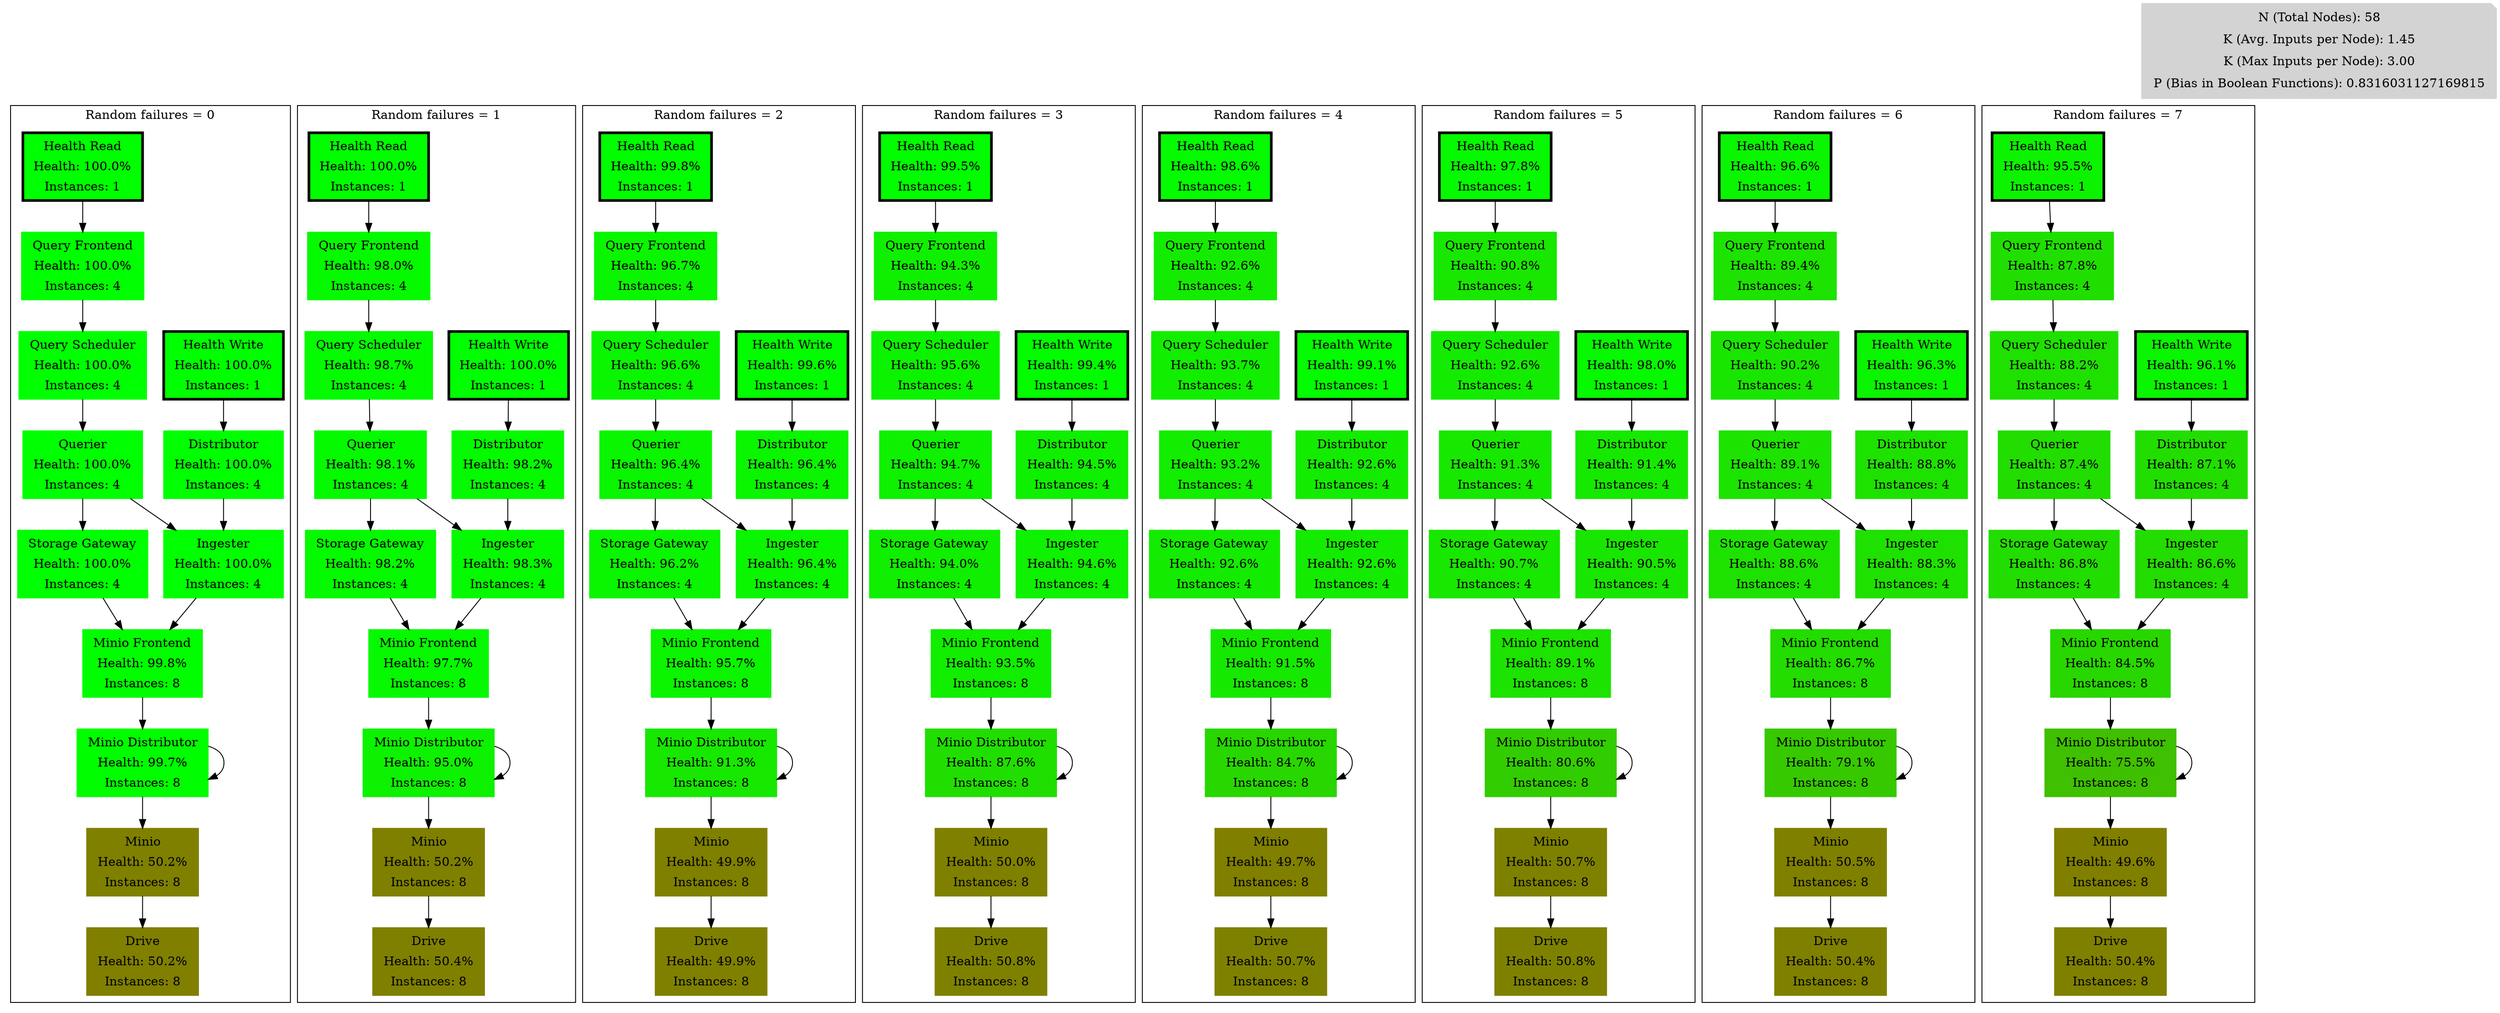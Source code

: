strict digraph "" {
	graph [compound=True];
	node [label="\N"];
	subgraph cluster_1 {
		graph [label="Random failures = 1"];
		invisible_1	[style=invis];
		"1_D"	[color="#05fa00",
			fillcolor="#05fa00",
			label=<<TABLE BORDER="0" CELLBORDER="0" CELLSPACING="0" CELLPADDING="4"><TR><TD>Distributor</TD></TR><TR><TD>Health: 98.2%</TD></TR><TR><TD>Instances: 4</TD></TR></TABLE>>,
			penwidth=1,
			shape=rectangle,
			style=filled];
		"1_I"	[color="#05fa00",
			fillcolor="#05fa00",
			label=<<TABLE BORDER="0" CELLBORDER="0" CELLSPACING="0" CELLPADDING="4"><TR><TD>Ingester</TD></TR><TR><TD>Health: 98.3%</TD></TR><TR><TD>Instances: 4</TD></TR></TABLE>>,
			penwidth=1,
			shape=rectangle,
			style=filled];
		"1_D" -> "1_I";
		"1_MF"	[color="#06f900",
			fillcolor="#06f900",
			label=<<TABLE BORDER="0" CELLBORDER="0" CELLSPACING="0" CELLPADDING="4"><TR><TD>Minio Frontend</TD></TR><TR><TD>Health: 97.7%</TD></TR><TR><TD>Instances: 8</TD></TR></TABLE>>,
			penwidth=1,
			shape=rectangle,
			style=filled];
		"1_I" -> "1_MF";
		"1_HW"	[color=black,
			fillcolor="#00ff00",
			label=<<TABLE BORDER="0" CELLBORDER="0" CELLSPACING="0" CELLPADDING="4"><TR><TD>Health Write</TD></TR><TR><TD>Health: 100.0%</TD></TR><TR><TD>Instances: 1</TD></TR></TABLE>>,
			penwidth=3,
			shape=rectangle,
			style=filled];
		"1_HW" -> "1_D";
		"1_QF"	[color="#05fa00",
			fillcolor="#05fa00",
			label=<<TABLE BORDER="0" CELLBORDER="0" CELLSPACING="0" CELLPADDING="4"><TR><TD>Query Frontend</TD></TR><TR><TD>Health: 98.0%</TD></TR><TR><TD>Instances: 4</TD></TR></TABLE>>,
			penwidth=1,
			shape=rectangle,
			style=filled];
		"1_QS"	[color="#04fb00",
			fillcolor="#04fb00",
			label=<<TABLE BORDER="0" CELLBORDER="0" CELLSPACING="0" CELLPADDING="4"><TR><TD>Query Scheduler</TD></TR><TR><TD>Health: 98.7%</TD></TR><TR><TD>Instances: 4</TD></TR></TABLE>>,
			penwidth=1,
			shape=rectangle,
			style=filled];
		"1_QF" -> "1_QS";
		"1_Q"	[color="#05fa00",
			fillcolor="#05fa00",
			label=<<TABLE BORDER="0" CELLBORDER="0" CELLSPACING="0" CELLPADDING="4"><TR><TD>Querier</TD></TR><TR><TD>Health: 98.1%</TD></TR><TR><TD>Instances: 4</TD></TR></TABLE>>,
			penwidth=1,
			shape=rectangle,
			style=filled];
		"1_QS" -> "1_Q";
		"1_Q" -> "1_I";
		"1_SG"	[color="#05fa00",
			fillcolor="#05fa00",
			label=<<TABLE BORDER="0" CELLBORDER="0" CELLSPACING="0" CELLPADDING="4"><TR><TD>Storage Gateway</TD></TR><TR><TD>Health: 98.2%</TD></TR><TR><TD>Instances: 4</TD></TR></TABLE>>,
			penwidth=1,
			shape=rectangle,
			style=filled];
		"1_Q" -> "1_SG";
		"1_SG" -> "1_MF";
		"1_HR"	[color=black,
			fillcolor="#01fe00",
			label=<<TABLE BORDER="0" CELLBORDER="0" CELLSPACING="0" CELLPADDING="4"><TR><TD>Health Read</TD></TR><TR><TD>Health: 100.0%</TD></TR><TR><TD>Instances: 1</TD></TR></TABLE>>,
			penwidth=3,
			shape=rectangle,
			style=filled];
		"1_HR" -> "1_QF";
		"1_MD"	[color="#0df200",
			fillcolor="#0df200",
			label=<<TABLE BORDER="0" CELLBORDER="0" CELLSPACING="0" CELLPADDING="4"><TR><TD>Minio Distributor</TD></TR><TR><TD>Health: 95.0%</TD></TR><TR><TD>Instances: 8</TD></TR></TABLE>>,
			penwidth=1,
			shape=rectangle,
			style=filled];
		"1_MF" -> "1_MD";
		"1_MD" -> "1_MD";
		"1_MIO"	[color="#7f8000",
			fillcolor="#7f8000",
			label=<<TABLE BORDER="0" CELLBORDER="0" CELLSPACING="0" CELLPADDING="4"><TR><TD>Minio</TD></TR><TR><TD>Health: 50.2%</TD></TR><TR><TD>Instances: 8</TD></TR></TABLE>>,
			penwidth=1,
			shape=rectangle,
			style=filled];
		"1_MD" -> "1_MIO";
		"1_DRV"	[color="#7f8000",
			fillcolor="#7f8000",
			label=<<TABLE BORDER="0" CELLBORDER="0" CELLSPACING="0" CELLPADDING="4"><TR><TD>Drive</TD></TR><TR><TD>Health: 50.4%</TD></TR><TR><TD>Instances: 8</TD></TR></TABLE>>,
			penwidth=1,
			shape=rectangle,
			style=filled];
		"1_MIO" -> "1_DRV";
	}
	subgraph cluster_3 {
		graph [label="Random failures = 3"];
		invisible_3	[style=invis];
		"3_D"	[color="#0ff000",
			fillcolor="#0ff000",
			label=<<TABLE BORDER="0" CELLBORDER="0" CELLSPACING="0" CELLPADDING="4"><TR><TD>Distributor</TD></TR><TR><TD>Health: 94.5%</TD></TR><TR><TD>Instances: 4</TD></TR></TABLE>>,
			penwidth=1,
			shape=rectangle,
			style=filled];
		"3_I"	[color="#0ef100",
			fillcolor="#0ef100",
			label=<<TABLE BORDER="0" CELLBORDER="0" CELLSPACING="0" CELLPADDING="4"><TR><TD>Ingester</TD></TR><TR><TD>Health: 94.6%</TD></TR><TR><TD>Instances: 4</TD></TR></TABLE>>,
			penwidth=1,
			shape=rectangle,
			style=filled];
		"3_D" -> "3_I";
		"3_MF"	[color="#11ee00",
			fillcolor="#11ee00",
			label=<<TABLE BORDER="0" CELLBORDER="0" CELLSPACING="0" CELLPADDING="4"><TR><TD>Minio Frontend</TD></TR><TR><TD>Health: 93.5%</TD></TR><TR><TD>Instances: 8</TD></TR></TABLE>>,
			penwidth=1,
			shape=rectangle,
			style=filled];
		"3_I" -> "3_MF";
		"3_HW"	[color=black,
			fillcolor="#02fd00",
			label=<<TABLE BORDER="0" CELLBORDER="0" CELLSPACING="0" CELLPADDING="4"><TR><TD>Health Write</TD></TR><TR><TD>Health: 99.4%</TD></TR><TR><TD>Instances: 1</TD></TR></TABLE>>,
			penwidth=3,
			shape=rectangle,
			style=filled];
		"3_HW" -> "3_D";
		"3_QF"	[color="#0ff000",
			fillcolor="#0ff000",
			label=<<TABLE BORDER="0" CELLBORDER="0" CELLSPACING="0" CELLPADDING="4"><TR><TD>Query Frontend</TD></TR><TR><TD>Health: 94.3%</TD></TR><TR><TD>Instances: 4</TD></TR></TABLE>>,
			penwidth=1,
			shape=rectangle,
			style=filled];
		"3_QS"	[color="#0cf300",
			fillcolor="#0cf300",
			label=<<TABLE BORDER="0" CELLBORDER="0" CELLSPACING="0" CELLPADDING="4"><TR><TD>Query Scheduler</TD></TR><TR><TD>Health: 95.6%</TD></TR><TR><TD>Instances: 4</TD></TR></TABLE>>,
			penwidth=1,
			shape=rectangle,
			style=filled];
		"3_QF" -> "3_QS";
		"3_Q"	[color="#0ef100",
			fillcolor="#0ef100",
			label=<<TABLE BORDER="0" CELLBORDER="0" CELLSPACING="0" CELLPADDING="4"><TR><TD>Querier</TD></TR><TR><TD>Health: 94.7%</TD></TR><TR><TD>Instances: 4</TD></TR></TABLE>>,
			penwidth=1,
			shape=rectangle,
			style=filled];
		"3_QS" -> "3_Q";
		"3_Q" -> "3_I";
		"3_SG"	[color="#10ef00",
			fillcolor="#10ef00",
			label=<<TABLE BORDER="0" CELLBORDER="0" CELLSPACING="0" CELLPADDING="4"><TR><TD>Storage Gateway</TD></TR><TR><TD>Health: 94.0%</TD></TR><TR><TD>Instances: 4</TD></TR></TABLE>>,
			penwidth=1,
			shape=rectangle,
			style=filled];
		"3_Q" -> "3_SG";
		"3_SG" -> "3_MF";
		"3_HR"	[color=black,
			fillcolor="#02fd00",
			label=<<TABLE BORDER="0" CELLBORDER="0" CELLSPACING="0" CELLPADDING="4"><TR><TD>Health Read</TD></TR><TR><TD>Health: 99.5%</TD></TR><TR><TD>Instances: 1</TD></TR></TABLE>>,
			penwidth=3,
			shape=rectangle,
			style=filled];
		"3_HR" -> "3_QF";
		"3_MD"	[color="#20df00",
			fillcolor="#20df00",
			label=<<TABLE BORDER="0" CELLBORDER="0" CELLSPACING="0" CELLPADDING="4"><TR><TD>Minio Distributor</TD></TR><TR><TD>Health: 87.6%</TD></TR><TR><TD>Instances: 8</TD></TR></TABLE>>,
			penwidth=1,
			shape=rectangle,
			style=filled];
		"3_MF" -> "3_MD";
		"3_MD" -> "3_MD";
		"3_MIO"	[color="#7f8000",
			fillcolor="#7f8000",
			label=<<TABLE BORDER="0" CELLBORDER="0" CELLSPACING="0" CELLPADDING="4"><TR><TD>Minio</TD></TR><TR><TD>Health: 50.0%</TD></TR><TR><TD>Instances: 8</TD></TR></TABLE>>,
			penwidth=1,
			shape=rectangle,
			style=filled];
		"3_MD" -> "3_MIO";
		"3_DRV"	[color="#7e8100",
			fillcolor="#7e8100",
			label=<<TABLE BORDER="0" CELLBORDER="0" CELLSPACING="0" CELLPADDING="4"><TR><TD>Drive</TD></TR><TR><TD>Health: 50.8%</TD></TR><TR><TD>Instances: 8</TD></TR></TABLE>>,
			penwidth=1,
			shape=rectangle,
			style=filled];
		"3_MIO" -> "3_DRV";
	}
	subgraph cluster_2 {
		graph [label="Random failures = 2"];
		invisible_2	[style=invis];
		"2_D"	[color="#0af500",
			fillcolor="#0af500",
			label=<<TABLE BORDER="0" CELLBORDER="0" CELLSPACING="0" CELLPADDING="4"><TR><TD>Distributor</TD></TR><TR><TD>Health: 96.4%</TD></TR><TR><TD>Instances: 4</TD></TR></TABLE>>,
			penwidth=1,
			shape=rectangle,
			style=filled];
		"2_I"	[color="#0af500",
			fillcolor="#0af500",
			label=<<TABLE BORDER="0" CELLBORDER="0" CELLSPACING="0" CELLPADDING="4"><TR><TD>Ingester</TD></TR><TR><TD>Health: 96.4%</TD></TR><TR><TD>Instances: 4</TD></TR></TABLE>>,
			penwidth=1,
			shape=rectangle,
			style=filled];
		"2_D" -> "2_I";
		"2_MF"	[color="#0bf400",
			fillcolor="#0bf400",
			label=<<TABLE BORDER="0" CELLBORDER="0" CELLSPACING="0" CELLPADDING="4"><TR><TD>Minio Frontend</TD></TR><TR><TD>Health: 95.7%</TD></TR><TR><TD>Instances: 8</TD></TR></TABLE>>,
			penwidth=1,
			shape=rectangle,
			style=filled];
		"2_I" -> "2_MF";
		"2_HW"	[color=black,
			fillcolor="#02fd00",
			label=<<TABLE BORDER="0" CELLBORDER="0" CELLSPACING="0" CELLPADDING="4"><TR><TD>Health Write</TD></TR><TR><TD>Health: 99.6%</TD></TR><TR><TD>Instances: 1</TD></TR></TABLE>>,
			penwidth=3,
			shape=rectangle,
			style=filled];
		"2_HW" -> "2_D";
		"2_QF"	[color="#09f600",
			fillcolor="#09f600",
			label=<<TABLE BORDER="0" CELLBORDER="0" CELLSPACING="0" CELLPADDING="4"><TR><TD>Query Frontend</TD></TR><TR><TD>Health: 96.7%</TD></TR><TR><TD>Instances: 4</TD></TR></TABLE>>,
			penwidth=1,
			shape=rectangle,
			style=filled];
		"2_QS"	[color="#09f600",
			fillcolor="#09f600",
			label=<<TABLE BORDER="0" CELLBORDER="0" CELLSPACING="0" CELLPADDING="4"><TR><TD>Query Scheduler</TD></TR><TR><TD>Health: 96.6%</TD></TR><TR><TD>Instances: 4</TD></TR></TABLE>>,
			penwidth=1,
			shape=rectangle,
			style=filled];
		"2_QF" -> "2_QS";
		"2_Q"	[color="#0af500",
			fillcolor="#0af500",
			label=<<TABLE BORDER="0" CELLBORDER="0" CELLSPACING="0" CELLPADDING="4"><TR><TD>Querier</TD></TR><TR><TD>Health: 96.4%</TD></TR><TR><TD>Instances: 4</TD></TR></TABLE>>,
			penwidth=1,
			shape=rectangle,
			style=filled];
		"2_QS" -> "2_Q";
		"2_Q" -> "2_I";
		"2_SG"	[color="#0af500",
			fillcolor="#0af500",
			label=<<TABLE BORDER="0" CELLBORDER="0" CELLSPACING="0" CELLPADDING="4"><TR><TD>Storage Gateway</TD></TR><TR><TD>Health: 96.2%</TD></TR><TR><TD>Instances: 4</TD></TR></TABLE>>,
			penwidth=1,
			shape=rectangle,
			style=filled];
		"2_Q" -> "2_SG";
		"2_SG" -> "2_MF";
		"2_HR"	[color=black,
			fillcolor="#01fe00",
			label=<<TABLE BORDER="0" CELLBORDER="0" CELLSPACING="0" CELLPADDING="4"><TR><TD>Health Read</TD></TR><TR><TD>Health: 99.8%</TD></TR><TR><TD>Instances: 1</TD></TR></TABLE>>,
			penwidth=3,
			shape=rectangle,
			style=filled];
		"2_HR" -> "2_QF";
		"2_MD"	[color="#17e800",
			fillcolor="#17e800",
			label=<<TABLE BORDER="0" CELLBORDER="0" CELLSPACING="0" CELLPADDING="4"><TR><TD>Minio Distributor</TD></TR><TR><TD>Health: 91.3%</TD></TR><TR><TD>Instances: 8</TD></TR></TABLE>>,
			penwidth=1,
			shape=rectangle,
			style=filled];
		"2_MF" -> "2_MD";
		"2_MD" -> "2_MD";
		"2_MIO"	[color="#7f8000",
			fillcolor="#7f8000",
			label=<<TABLE BORDER="0" CELLBORDER="0" CELLSPACING="0" CELLPADDING="4"><TR><TD>Minio</TD></TR><TR><TD>Health: 49.9%</TD></TR><TR><TD>Instances: 8</TD></TR></TABLE>>,
			penwidth=1,
			shape=rectangle,
			style=filled];
		"2_MD" -> "2_MIO";
		"2_DRV"	[color="#7f8000",
			fillcolor="#7f8000",
			label=<<TABLE BORDER="0" CELLBORDER="0" CELLSPACING="0" CELLPADDING="4"><TR><TD>Drive</TD></TR><TR><TD>Health: 49.9%</TD></TR><TR><TD>Instances: 8</TD></TR></TABLE>>,
			penwidth=1,
			shape=rectangle,
			style=filled];
		"2_MIO" -> "2_DRV";
	}
	subgraph cluster_7 {
		graph [label="Random failures = 7"];
		invisible_7	[style=invis];
		"7_D"	[color="#21de00",
			fillcolor="#21de00",
			label=<<TABLE BORDER="0" CELLBORDER="0" CELLSPACING="0" CELLPADDING="4"><TR><TD>Distributor</TD></TR><TR><TD>Health: 87.1%</TD></TR><TR><TD>Instances: 4</TD></TR></TABLE>>,
			penwidth=1,
			shape=rectangle,
			style=filled];
		"7_I"	[color="#23dc00",
			fillcolor="#23dc00",
			label=<<TABLE BORDER="0" CELLBORDER="0" CELLSPACING="0" CELLPADDING="4"><TR><TD>Ingester</TD></TR><TR><TD>Health: 86.6%</TD></TR><TR><TD>Instances: 4</TD></TR></TABLE>>,
			penwidth=1,
			shape=rectangle,
			style=filled];
		"7_D" -> "7_I";
		"7_MF"	[color="#28d700",
			fillcolor="#28d700",
			label=<<TABLE BORDER="0" CELLBORDER="0" CELLSPACING="0" CELLPADDING="4"><TR><TD>Minio Frontend</TD></TR><TR><TD>Health: 84.5%</TD></TR><TR><TD>Instances: 8</TD></TR></TABLE>>,
			penwidth=1,
			shape=rectangle,
			style=filled];
		"7_I" -> "7_MF";
		"7_HW"	[color=black,
			fillcolor="#0af500",
			label=<<TABLE BORDER="0" CELLBORDER="0" CELLSPACING="0" CELLPADDING="4"><TR><TD>Health Write</TD></TR><TR><TD>Health: 96.1%</TD></TR><TR><TD>Instances: 1</TD></TR></TABLE>>,
			penwidth=3,
			shape=rectangle,
			style=filled];
		"7_HW" -> "7_D";
		"7_QF"	[color="#20df00",
			fillcolor="#20df00",
			label=<<TABLE BORDER="0" CELLBORDER="0" CELLSPACING="0" CELLPADDING="4"><TR><TD>Query Frontend</TD></TR><TR><TD>Health: 87.8%</TD></TR><TR><TD>Instances: 4</TD></TR></TABLE>>,
			penwidth=1,
			shape=rectangle,
			style=filled];
		"7_QS"	[color="#1ee100",
			fillcolor="#1ee100",
			label=<<TABLE BORDER="0" CELLBORDER="0" CELLSPACING="0" CELLPADDING="4"><TR><TD>Query Scheduler</TD></TR><TR><TD>Health: 88.2%</TD></TR><TR><TD>Instances: 4</TD></TR></TABLE>>,
			penwidth=1,
			shape=rectangle,
			style=filled];
		"7_QF" -> "7_QS";
		"7_Q"	[color="#21de00",
			fillcolor="#21de00",
			label=<<TABLE BORDER="0" CELLBORDER="0" CELLSPACING="0" CELLPADDING="4"><TR><TD>Querier</TD></TR><TR><TD>Health: 87.4%</TD></TR><TR><TD>Instances: 4</TD></TR></TABLE>>,
			penwidth=1,
			shape=rectangle,
			style=filled];
		"7_QS" -> "7_Q";
		"7_Q" -> "7_I";
		"7_SG"	[color="#22dd00",
			fillcolor="#22dd00",
			label=<<TABLE BORDER="0" CELLBORDER="0" CELLSPACING="0" CELLPADDING="4"><TR><TD>Storage Gateway</TD></TR><TR><TD>Health: 86.8%</TD></TR><TR><TD>Instances: 4</TD></TR></TABLE>>,
			penwidth=1,
			shape=rectangle,
			style=filled];
		"7_Q" -> "7_SG";
		"7_SG" -> "7_MF";
		"7_HR"	[color=black,
			fillcolor="#0cf300",
			label=<<TABLE BORDER="0" CELLBORDER="0" CELLSPACING="0" CELLPADDING="4"><TR><TD>Health Read</TD></TR><TR><TD>Health: 95.5%</TD></TR><TR><TD>Instances: 1</TD></TR></TABLE>>,
			penwidth=3,
			shape=rectangle,
			style=filled];
		"7_HR" -> "7_QF";
		"7_MD"	[color="#3fc000",
			fillcolor="#3fc000",
			label=<<TABLE BORDER="0" CELLBORDER="0" CELLSPACING="0" CELLPADDING="4"><TR><TD>Minio Distributor</TD></TR><TR><TD>Health: 75.5%</TD></TR><TR><TD>Instances: 8</TD></TR></TABLE>>,
			penwidth=1,
			shape=rectangle,
			style=filled];
		"7_MF" -> "7_MD";
		"7_MD" -> "7_MD";
		"7_MIO"	[color="#807f00",
			fillcolor="#807f00",
			label=<<TABLE BORDER="0" CELLBORDER="0" CELLSPACING="0" CELLPADDING="4"><TR><TD>Minio</TD></TR><TR><TD>Health: 49.6%</TD></TR><TR><TD>Instances: 8</TD></TR></TABLE>>,
			penwidth=1,
			shape=rectangle,
			style=filled];
		"7_MD" -> "7_MIO";
		"7_DRV"	[color="#7f8000",
			fillcolor="#7f8000",
			label=<<TABLE BORDER="0" CELLBORDER="0" CELLSPACING="0" CELLPADDING="4"><TR><TD>Drive</TD></TR><TR><TD>Health: 50.4%</TD></TR><TR><TD>Instances: 8</TD></TR></TABLE>>,
			penwidth=1,
			shape=rectangle,
			style=filled];
		"7_MIO" -> "7_DRV";
	}
	subgraph cluster_4 {
		graph [label="Random failures = 4"];
		invisible_4	[style=invis];
		"4_D"	[color="#13ec00",
			fillcolor="#13ec00",
			label=<<TABLE BORDER="0" CELLBORDER="0" CELLSPACING="0" CELLPADDING="4"><TR><TD>Distributor</TD></TR><TR><TD>Health: 92.6%</TD></TR><TR><TD>Instances: 4</TD></TR></TABLE>>,
			penwidth=1,
			shape=rectangle,
			style=filled];
		"4_I"	[color="#13ec00",
			fillcolor="#13ec00",
			label=<<TABLE BORDER="0" CELLBORDER="0" CELLSPACING="0" CELLPADDING="4"><TR><TD>Ingester</TD></TR><TR><TD>Health: 92.6%</TD></TR><TR><TD>Instances: 4</TD></TR></TABLE>>,
			penwidth=1,
			shape=rectangle,
			style=filled];
		"4_D" -> "4_I";
		"4_MF"	[color="#16e900",
			fillcolor="#16e900",
			label=<<TABLE BORDER="0" CELLBORDER="0" CELLSPACING="0" CELLPADDING="4"><TR><TD>Minio Frontend</TD></TR><TR><TD>Health: 91.5%</TD></TR><TR><TD>Instances: 8</TD></TR></TABLE>>,
			penwidth=1,
			shape=rectangle,
			style=filled];
		"4_I" -> "4_MF";
		"4_HW"	[color=black,
			fillcolor="#03fc00",
			label=<<TABLE BORDER="0" CELLBORDER="0" CELLSPACING="0" CELLPADDING="4"><TR><TD>Health Write</TD></TR><TR><TD>Health: 99.1%</TD></TR><TR><TD>Instances: 1</TD></TR></TABLE>>,
			penwidth=3,
			shape=rectangle,
			style=filled];
		"4_HW" -> "4_D";
		"4_QF"	[color="#13ec00",
			fillcolor="#13ec00",
			label=<<TABLE BORDER="0" CELLBORDER="0" CELLSPACING="0" CELLPADDING="4"><TR><TD>Query Frontend</TD></TR><TR><TD>Health: 92.6%</TD></TR><TR><TD>Instances: 4</TD></TR></TABLE>>,
			penwidth=1,
			shape=rectangle,
			style=filled];
		"4_QS"	[color="#11ee00",
			fillcolor="#11ee00",
			label=<<TABLE BORDER="0" CELLBORDER="0" CELLSPACING="0" CELLPADDING="4"><TR><TD>Query Scheduler</TD></TR><TR><TD>Health: 93.7%</TD></TR><TR><TD>Instances: 4</TD></TR></TABLE>>,
			penwidth=1,
			shape=rectangle,
			style=filled];
		"4_QF" -> "4_QS";
		"4_Q"	[color="#12ed00",
			fillcolor="#12ed00",
			label=<<TABLE BORDER="0" CELLBORDER="0" CELLSPACING="0" CELLPADDING="4"><TR><TD>Querier</TD></TR><TR><TD>Health: 93.2%</TD></TR><TR><TD>Instances: 4</TD></TR></TABLE>>,
			penwidth=1,
			shape=rectangle,
			style=filled];
		"4_QS" -> "4_Q";
		"4_Q" -> "4_I";
		"4_SG"	[color="#13ec00",
			fillcolor="#13ec00",
			label=<<TABLE BORDER="0" CELLBORDER="0" CELLSPACING="0" CELLPADDING="4"><TR><TD>Storage Gateway</TD></TR><TR><TD>Health: 92.6%</TD></TR><TR><TD>Instances: 4</TD></TR></TABLE>>,
			penwidth=1,
			shape=rectangle,
			style=filled];
		"4_Q" -> "4_SG";
		"4_SG" -> "4_MF";
		"4_HR"	[color=black,
			fillcolor="#04fb00",
			label=<<TABLE BORDER="0" CELLBORDER="0" CELLSPACING="0" CELLPADDING="4"><TR><TD>Health Read</TD></TR><TR><TD>Health: 98.6%</TD></TR><TR><TD>Instances: 1</TD></TR></TABLE>>,
			penwidth=3,
			shape=rectangle,
			style=filled];
		"4_HR" -> "4_QF";
		"4_MD"	[color="#28d700",
			fillcolor="#28d700",
			label=<<TABLE BORDER="0" CELLBORDER="0" CELLSPACING="0" CELLPADDING="4"><TR><TD>Minio Distributor</TD></TR><TR><TD>Health: 84.7%</TD></TR><TR><TD>Instances: 8</TD></TR></TABLE>>,
			penwidth=1,
			shape=rectangle,
			style=filled];
		"4_MF" -> "4_MD";
		"4_MD" -> "4_MD";
		"4_MIO"	[color="#807f00",
			fillcolor="#807f00",
			label=<<TABLE BORDER="0" CELLBORDER="0" CELLSPACING="0" CELLPADDING="4"><TR><TD>Minio</TD></TR><TR><TD>Health: 49.7%</TD></TR><TR><TD>Instances: 8</TD></TR></TABLE>>,
			penwidth=1,
			shape=rectangle,
			style=filled];
		"4_MD" -> "4_MIO";
		"4_DRV"	[color="#7e8100",
			fillcolor="#7e8100",
			label=<<TABLE BORDER="0" CELLBORDER="0" CELLSPACING="0" CELLPADDING="4"><TR><TD>Drive</TD></TR><TR><TD>Health: 50.7%</TD></TR><TR><TD>Instances: 8</TD></TR></TABLE>>,
			penwidth=1,
			shape=rectangle,
			style=filled];
		"4_MIO" -> "4_DRV";
	}
	subgraph cluster_0 {
		graph [label="Random failures = 0"];
		invisible_0	[style=invis];
		"0_D"	[color="#00ff00",
			fillcolor="#00ff00",
			label=<<TABLE BORDER="0" CELLBORDER="0" CELLSPACING="0" CELLPADDING="4"><TR><TD>Distributor</TD></TR><TR><TD>Health: 100.0%</TD></TR><TR><TD>Instances: 4</TD></TR></TABLE>>,
			penwidth=1,
			shape=rectangle,
			style=filled];
		"0_I"	[color="#00ff00",
			fillcolor="#00ff00",
			label=<<TABLE BORDER="0" CELLBORDER="0" CELLSPACING="0" CELLPADDING="4"><TR><TD>Ingester</TD></TR><TR><TD>Health: 100.0%</TD></TR><TR><TD>Instances: 4</TD></TR></TABLE>>,
			penwidth=1,
			shape=rectangle,
			style=filled];
		"0_D" -> "0_I";
		"0_MF"	[color="#01fe00",
			fillcolor="#01fe00",
			label=<<TABLE BORDER="0" CELLBORDER="0" CELLSPACING="0" CELLPADDING="4"><TR><TD>Minio Frontend</TD></TR><TR><TD>Health: 99.8%</TD></TR><TR><TD>Instances: 8</TD></TR></TABLE>>,
			penwidth=1,
			shape=rectangle,
			style=filled];
		"0_I" -> "0_MF";
		"0_HW"	[color=black,
			fillcolor="#00ff00",
			label=<<TABLE BORDER="0" CELLBORDER="0" CELLSPACING="0" CELLPADDING="4"><TR><TD>Health Write</TD></TR><TR><TD>Health: 100.0%</TD></TR><TR><TD>Instances: 1</TD></TR></TABLE>>,
			penwidth=3,
			shape=rectangle,
			style=filled];
		"0_HW" -> "0_D";
		"0_QF"	[color="#00ff00",
			fillcolor="#00ff00",
			label=<<TABLE BORDER="0" CELLBORDER="0" CELLSPACING="0" CELLPADDING="4"><TR><TD>Query Frontend</TD></TR><TR><TD>Health: 100.0%</TD></TR><TR><TD>Instances: 4</TD></TR></TABLE>>,
			penwidth=1,
			shape=rectangle,
			style=filled];
		"0_QS"	[color="#00ff00",
			fillcolor="#00ff00",
			label=<<TABLE BORDER="0" CELLBORDER="0" CELLSPACING="0" CELLPADDING="4"><TR><TD>Query Scheduler</TD></TR><TR><TD>Health: 100.0%</TD></TR><TR><TD>Instances: 4</TD></TR></TABLE>>,
			penwidth=1,
			shape=rectangle,
			style=filled];
		"0_QF" -> "0_QS";
		"0_Q"	[color="#00ff00",
			fillcolor="#00ff00",
			label=<<TABLE BORDER="0" CELLBORDER="0" CELLSPACING="0" CELLPADDING="4"><TR><TD>Querier</TD></TR><TR><TD>Health: 100.0%</TD></TR><TR><TD>Instances: 4</TD></TR></TABLE>>,
			penwidth=1,
			shape=rectangle,
			style=filled];
		"0_QS" -> "0_Q";
		"0_Q" -> "0_I";
		"0_SG"	[color="#00ff00",
			fillcolor="#00ff00",
			label=<<TABLE BORDER="0" CELLBORDER="0" CELLSPACING="0" CELLPADDING="4"><TR><TD>Storage Gateway</TD></TR><TR><TD>Health: 100.0%</TD></TR><TR><TD>Instances: 4</TD></TR></TABLE>>,
			penwidth=1,
			shape=rectangle,
			style=filled];
		"0_Q" -> "0_SG";
		"0_SG" -> "0_MF";
		"0_HR"	[color=black,
			fillcolor="#00ff00",
			label=<<TABLE BORDER="0" CELLBORDER="0" CELLSPACING="0" CELLPADDING="4"><TR><TD>Health Read</TD></TR><TR><TD>Health: 100.0%</TD></TR><TR><TD>Instances: 1</TD></TR></TABLE>>,
			penwidth=3,
			shape=rectangle,
			style=filled];
		"0_HR" -> "0_QF";
		"0_MD"	[color="#01fe00",
			fillcolor="#01fe00",
			label=<<TABLE BORDER="0" CELLBORDER="0" CELLSPACING="0" CELLPADDING="4"><TR><TD>Minio Distributor</TD></TR><TR><TD>Health: 99.7%</TD></TR><TR><TD>Instances: 8</TD></TR></TABLE>>,
			penwidth=1,
			shape=rectangle,
			style=filled];
		"0_MF" -> "0_MD";
		"0_MD" -> "0_MD";
		"0_MIO"	[color="#7f8000",
			fillcolor="#7f8000",
			label=<<TABLE BORDER="0" CELLBORDER="0" CELLSPACING="0" CELLPADDING="4"><TR><TD>Minio</TD></TR><TR><TD>Health: 50.2%</TD></TR><TR><TD>Instances: 8</TD></TR></TABLE>>,
			penwidth=1,
			shape=rectangle,
			style=filled];
		"0_MD" -> "0_MIO";
		"0_DRV"	[color="#807f00",
			fillcolor="#807f00",
			label=<<TABLE BORDER="0" CELLBORDER="0" CELLSPACING="0" CELLPADDING="4"><TR><TD>Drive</TD></TR><TR><TD>Health: 50.2%</TD></TR><TR><TD>Instances: 8</TD></TR></TABLE>>,
			penwidth=1,
			shape=rectangle,
			style=filled];
		"0_MIO" -> "0_DRV";
	}
	subgraph cluster_5 {
		graph [label="Random failures = 5"];
		invisible_5	[style=invis];
		"5_D"	[color="#16e900",
			fillcolor="#16e900",
			label=<<TABLE BORDER="0" CELLBORDER="0" CELLSPACING="0" CELLPADDING="4"><TR><TD>Distributor</TD></TR><TR><TD>Health: 91.4%</TD></TR><TR><TD>Instances: 4</TD></TR></TABLE>>,
			penwidth=1,
			shape=rectangle,
			style=filled];
		"5_I"	[color="#19e600",
			fillcolor="#19e600",
			label=<<TABLE BORDER="0" CELLBORDER="0" CELLSPACING="0" CELLPADDING="4"><TR><TD>Ingester</TD></TR><TR><TD>Health: 90.5%</TD></TR><TR><TD>Instances: 4</TD></TR></TABLE>>,
			penwidth=1,
			shape=rectangle,
			style=filled];
		"5_D" -> "5_I";
		"5_MF"	[color="#1ce300",
			fillcolor="#1ce300",
			label=<<TABLE BORDER="0" CELLBORDER="0" CELLSPACING="0" CELLPADDING="4"><TR><TD>Minio Frontend</TD></TR><TR><TD>Health: 89.1%</TD></TR><TR><TD>Instances: 8</TD></TR></TABLE>>,
			penwidth=1,
			shape=rectangle,
			style=filled];
		"5_I" -> "5_MF";
		"5_HW"	[color=black,
			fillcolor="#06f900",
			label=<<TABLE BORDER="0" CELLBORDER="0" CELLSPACING="0" CELLPADDING="4"><TR><TD>Health Write</TD></TR><TR><TD>Health: 98.0%</TD></TR><TR><TD>Instances: 1</TD></TR></TABLE>>,
			penwidth=3,
			shape=rectangle,
			style=filled];
		"5_HW" -> "5_D";
		"5_QF"	[color="#18e700",
			fillcolor="#18e700",
			label=<<TABLE BORDER="0" CELLBORDER="0" CELLSPACING="0" CELLPADDING="4"><TR><TD>Query Frontend</TD></TR><TR><TD>Health: 90.8%</TD></TR><TR><TD>Instances: 4</TD></TR></TABLE>>,
			penwidth=1,
			shape=rectangle,
			style=filled];
		"5_QS"	[color="#13ec00",
			fillcolor="#13ec00",
			label=<<TABLE BORDER="0" CELLBORDER="0" CELLSPACING="0" CELLPADDING="4"><TR><TD>Query Scheduler</TD></TR><TR><TD>Health: 92.6%</TD></TR><TR><TD>Instances: 4</TD></TR></TABLE>>,
			penwidth=1,
			shape=rectangle,
			style=filled];
		"5_QF" -> "5_QS";
		"5_Q"	[color="#17e800",
			fillcolor="#17e800",
			label=<<TABLE BORDER="0" CELLBORDER="0" CELLSPACING="0" CELLPADDING="4"><TR><TD>Querier</TD></TR><TR><TD>Health: 91.3%</TD></TR><TR><TD>Instances: 4</TD></TR></TABLE>>,
			penwidth=1,
			shape=rectangle,
			style=filled];
		"5_QS" -> "5_Q";
		"5_Q" -> "5_I";
		"5_SG"	[color="#18e700",
			fillcolor="#18e700",
			label=<<TABLE BORDER="0" CELLBORDER="0" CELLSPACING="0" CELLPADDING="4"><TR><TD>Storage Gateway</TD></TR><TR><TD>Health: 90.7%</TD></TR><TR><TD>Instances: 4</TD></TR></TABLE>>,
			penwidth=1,
			shape=rectangle,
			style=filled];
		"5_Q" -> "5_SG";
		"5_SG" -> "5_MF";
		"5_HR"	[color=black,
			fillcolor="#06f900",
			label=<<TABLE BORDER="0" CELLBORDER="0" CELLSPACING="0" CELLPADDING="4"><TR><TD>Health Read</TD></TR><TR><TD>Health: 97.8%</TD></TR><TR><TD>Instances: 1</TD></TR></TABLE>>,
			penwidth=3,
			shape=rectangle,
			style=filled];
		"5_HR" -> "5_QF";
		"5_MD"	[color="#32cd00",
			fillcolor="#32cd00",
			label=<<TABLE BORDER="0" CELLBORDER="0" CELLSPACING="0" CELLPADDING="4"><TR><TD>Minio Distributor</TD></TR><TR><TD>Health: 80.6%</TD></TR><TR><TD>Instances: 8</TD></TR></TABLE>>,
			penwidth=1,
			shape=rectangle,
			style=filled];
		"5_MF" -> "5_MD";
		"5_MD" -> "5_MD";
		"5_MIO"	[color="#7e8100",
			fillcolor="#7e8100",
			label=<<TABLE BORDER="0" CELLBORDER="0" CELLSPACING="0" CELLPADDING="4"><TR><TD>Minio</TD></TR><TR><TD>Health: 50.7%</TD></TR><TR><TD>Instances: 8</TD></TR></TABLE>>,
			penwidth=1,
			shape=rectangle,
			style=filled];
		"5_MD" -> "5_MIO";
		"5_DRV"	[color="#7e8100",
			fillcolor="#7e8100",
			label=<<TABLE BORDER="0" CELLBORDER="0" CELLSPACING="0" CELLPADDING="4"><TR><TD>Drive</TD></TR><TR><TD>Health: 50.8%</TD></TR><TR><TD>Instances: 8</TD></TR></TABLE>>,
			penwidth=1,
			shape=rectangle,
			style=filled];
		"5_MIO" -> "5_DRV";
	}
	subgraph cluster_6 {
		graph [label="Random failures = 6"];
		invisible_6	[style=invis];
		"6_D"	[color="#1de200",
			fillcolor="#1de200",
			label=<<TABLE BORDER="0" CELLBORDER="0" CELLSPACING="0" CELLPADDING="4"><TR><TD>Distributor</TD></TR><TR><TD>Health: 88.8%</TD></TR><TR><TD>Instances: 4</TD></TR></TABLE>>,
			penwidth=1,
			shape=rectangle,
			style=filled];
		"6_I"	[color="#1ee100",
			fillcolor="#1ee100",
			label=<<TABLE BORDER="0" CELLBORDER="0" CELLSPACING="0" CELLPADDING="4"><TR><TD>Ingester</TD></TR><TR><TD>Health: 88.3%</TD></TR><TR><TD>Instances: 4</TD></TR></TABLE>>,
			penwidth=1,
			shape=rectangle,
			style=filled];
		"6_D" -> "6_I";
		"6_MF"	[color="#23dc00",
			fillcolor="#23dc00",
			label=<<TABLE BORDER="0" CELLBORDER="0" CELLSPACING="0" CELLPADDING="4"><TR><TD>Minio Frontend</TD></TR><TR><TD>Health: 86.7%</TD></TR><TR><TD>Instances: 8</TD></TR></TABLE>>,
			penwidth=1,
			shape=rectangle,
			style=filled];
		"6_I" -> "6_MF";
		"6_HW"	[color=black,
			fillcolor="#0af500",
			label=<<TABLE BORDER="0" CELLBORDER="0" CELLSPACING="0" CELLPADDING="4"><TR><TD>Health Write</TD></TR><TR><TD>Health: 96.3%</TD></TR><TR><TD>Instances: 1</TD></TR></TABLE>>,
			penwidth=3,
			shape=rectangle,
			style=filled];
		"6_HW" -> "6_D";
		"6_QF"	[color="#1ce300",
			fillcolor="#1ce300",
			label=<<TABLE BORDER="0" CELLBORDER="0" CELLSPACING="0" CELLPADDING="4"><TR><TD>Query Frontend</TD></TR><TR><TD>Health: 89.4%</TD></TR><TR><TD>Instances: 4</TD></TR></TABLE>>,
			penwidth=1,
			shape=rectangle,
			style=filled];
		"6_QS"	[color="#19e600",
			fillcolor="#19e600",
			label=<<TABLE BORDER="0" CELLBORDER="0" CELLSPACING="0" CELLPADDING="4"><TR><TD>Query Scheduler</TD></TR><TR><TD>Health: 90.2%</TD></TR><TR><TD>Instances: 4</TD></TR></TABLE>>,
			penwidth=1,
			shape=rectangle,
			style=filled];
		"6_QF" -> "6_QS";
		"6_Q"	[color="#1ce300",
			fillcolor="#1ce300",
			label=<<TABLE BORDER="0" CELLBORDER="0" CELLSPACING="0" CELLPADDING="4"><TR><TD>Querier</TD></TR><TR><TD>Health: 89.1%</TD></TR><TR><TD>Instances: 4</TD></TR></TABLE>>,
			penwidth=1,
			shape=rectangle,
			style=filled];
		"6_QS" -> "6_Q";
		"6_Q" -> "6_I";
		"6_SG"	[color="#1de200",
			fillcolor="#1de200",
			label=<<TABLE BORDER="0" CELLBORDER="0" CELLSPACING="0" CELLPADDING="4"><TR><TD>Storage Gateway</TD></TR><TR><TD>Health: 88.6%</TD></TR><TR><TD>Instances: 4</TD></TR></TABLE>>,
			penwidth=1,
			shape=rectangle,
			style=filled];
		"6_Q" -> "6_SG";
		"6_SG" -> "6_MF";
		"6_HR"	[color=black,
			fillcolor="#09f600",
			label=<<TABLE BORDER="0" CELLBORDER="0" CELLSPACING="0" CELLPADDING="4"><TR><TD>Health Read</TD></TR><TR><TD>Health: 96.6%</TD></TR><TR><TD>Instances: 1</TD></TR></TABLE>>,
			penwidth=3,
			shape=rectangle,
			style=filled];
		"6_HR" -> "6_QF";
		"6_MD"	[color="#36c900",
			fillcolor="#36c900",
			label=<<TABLE BORDER="0" CELLBORDER="0" CELLSPACING="0" CELLPADDING="4"><TR><TD>Minio Distributor</TD></TR><TR><TD>Health: 79.1%</TD></TR><TR><TD>Instances: 8</TD></TR></TABLE>>,
			penwidth=1,
			shape=rectangle,
			style=filled];
		"6_MF" -> "6_MD";
		"6_MD" -> "6_MD";
		"6_MIO"	[color="#7f8000",
			fillcolor="#7f8000",
			label=<<TABLE BORDER="0" CELLBORDER="0" CELLSPACING="0" CELLPADDING="4"><TR><TD>Minio</TD></TR><TR><TD>Health: 50.5%</TD></TR><TR><TD>Instances: 8</TD></TR></TABLE>>,
			penwidth=1,
			shape=rectangle,
			style=filled];
		"6_MD" -> "6_MIO";
		"6_DRV"	[color="#7f8000",
			fillcolor="#7f8000",
			label=<<TABLE BORDER="0" CELLBORDER="0" CELLSPACING="0" CELLPADDING="4"><TR><TD>Drive</TD></TR><TR><TD>Health: 50.4%</TD></TR><TR><TD>Instances: 8</TD></TR></TABLE>>,
			penwidth=1,
			shape=rectangle,
			style=filled];
		"6_MIO" -> "6_DRV";
	}
	info_box	[color=lightgrey,
		label=<<TABLE BORDER="0" CELLBORDER="1" CELLSPACING="0" CELLPADDING="4"><TR><TD>N (Total Nodes): 58</TD></TR><TR><TD>K (Avg. Inputs per Node): 1.45</TD></TR><TR><TD>K (Max Inputs per Node): 3.00</TD></TR><TR><TD>P (Bias in Boolean Functions): 0.8316031127169815</TD></TR></TABLE>>,
		shape=note,
		style=filled];

    	subgraph align {
            	graph [rankdir=LR];
            	align_0 [style=invis];
		align_1 [style=invis];
		align_2 [style=invis];
		align_3 [style=invis];
		align_4 [style=invis];
		align_5 [style=invis];
		align_6 [style=invis];
		align_7 [style=invis];
            	rank=same align_0 -> align_1 -> align_2 -> align_3 -> align_4 -> align_5 -> align_6 -> align_7 [style=invis];
    }
    
	align_0 -> invisible_0 [style=invis];
	align_1 -> invisible_1 [style=invis];
	align_2 -> invisible_2 [style=invis];
	align_3 -> invisible_3 [style=invis];
	align_4 -> invisible_4 [style=invis];
	align_5 -> invisible_5 [style=invis];
	align_6 -> invisible_6 [style=invis];
	align_7 -> invisible_7 [style=invis];}
